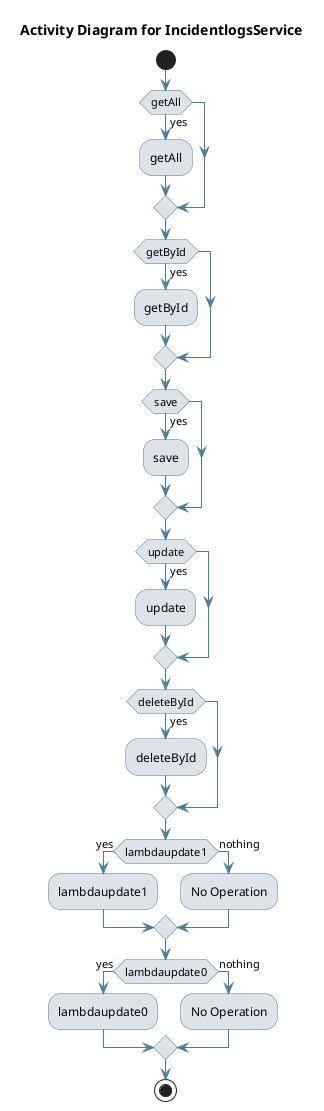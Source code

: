 @startuml
skinparam activity {
 BackgroundColor #DEE3E9 
 BorderColor #4D7A97 
 ArrowColor #4D7A97 
}
!pragma useVerticalIf on
start
title Activity Diagram for IncidentlogsService

if (getAll) then (yes)
:getAll;
endif
if (getById) then (yes)
:getById;
endif
if (save) then (yes)
:save;
endif
if (update) then (yes)
:update;
endif
if (deleteById) then (yes)
:deleteById;
endif
if (lambdaupdate1) then (yes)
:lambdaupdate1;
else (nothing)
:No Operation;
endif
if (lambdaupdate0) then (yes)
:lambdaupdate0;
else (nothing)
:No Operation;
endif
stop
@enduml
